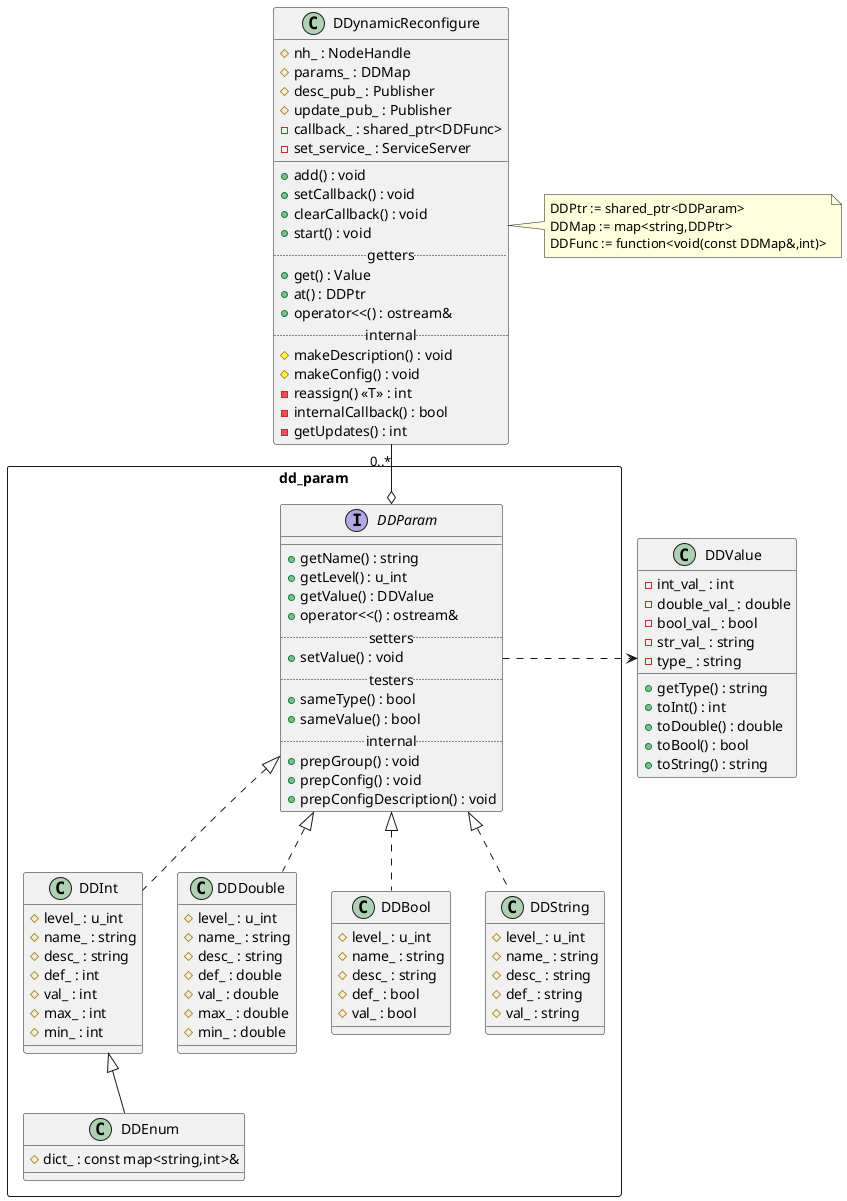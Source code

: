 @startuml
class DDynamicReconfigure {
    #nh_ : NodeHandle
    #params_ : DDMap
    #desc_pub_ : Publisher
    #update_pub_ : Publisher
    -callback_ : shared_ptr<DDFunc>
    -set_service_ : ServiceServer
    __
    +add() : void
    +setCallback() : void
    +clearCallback() : void
    +start() : void
    ..getters..
    +get() : Value
    +at() : DDPtr
    +operator<<() : ostream&
    ..internal..
    #makeDescription() : void
    #makeConfig() : void
    -reassign() <<T>> : int
    -internalCallback() : bool
    -getUpdates() : int
}
note right: DDPtr := shared_ptr<DDParam>\nDDMap := map<string,DDPtr>\nDDFunc := function<void(const DDMap&,int)>
class DDValue {
    -int_val_ : int
    -double_val_ : double
    -bool_val_ : bool
    -str_val_ : string
    -type_ : string
    +getType() : string
    +toInt() : int
    +toDouble() : double
    +toBool() : bool
    +toString() : string
}
package dd_param <<Rectangle>> {
    interface DDParam {
        __
        +getName() : string
        +getLevel() : u_int
        +getValue() : DDValue
        +operator<<() : ostream&
        ..setters..
        +setValue() : void
        ..testers..
        +sameType() : bool
        +sameValue() : bool
        ..internal..
        +prepGroup() : void
        +prepConfig() : void
        +prepConfigDescription() : void
    }
    class DDInt {
        #level_ : u_int
        #name_ : string
        #desc_ : string
        #def_ : int
        #val_ : int
        #max_ : int
        #min_ : int
    }
    class DDDouble {
        #level_ : u_int
        #name_ : string
        #desc_ : string
        #def_ : double
        #val_ : double
        #max_ : double
        #min_ : double
    }
    class DDBool {
        #level_ : u_int
        #name_ : string
        #desc_ : string
        #def_ : bool
        #val_ : bool
    }
    class DDString {
        #level_ : u_int
        #name_ : string
        #desc_ : string
        #def_ : string
        #val_ : string
    }
    class DDEnum {
      #dict_ : const map<string,int>&
    }
}

DDParam .> DDValue
DDInt .u.|> DDParam
DDDouble .u.|> DDParam
DDBool .u.|> DDParam
DDString .u.|> DDParam
DDEnum -u-|> DDInt
DDynamicReconfigure "0..*" --o DDParam
@enduml